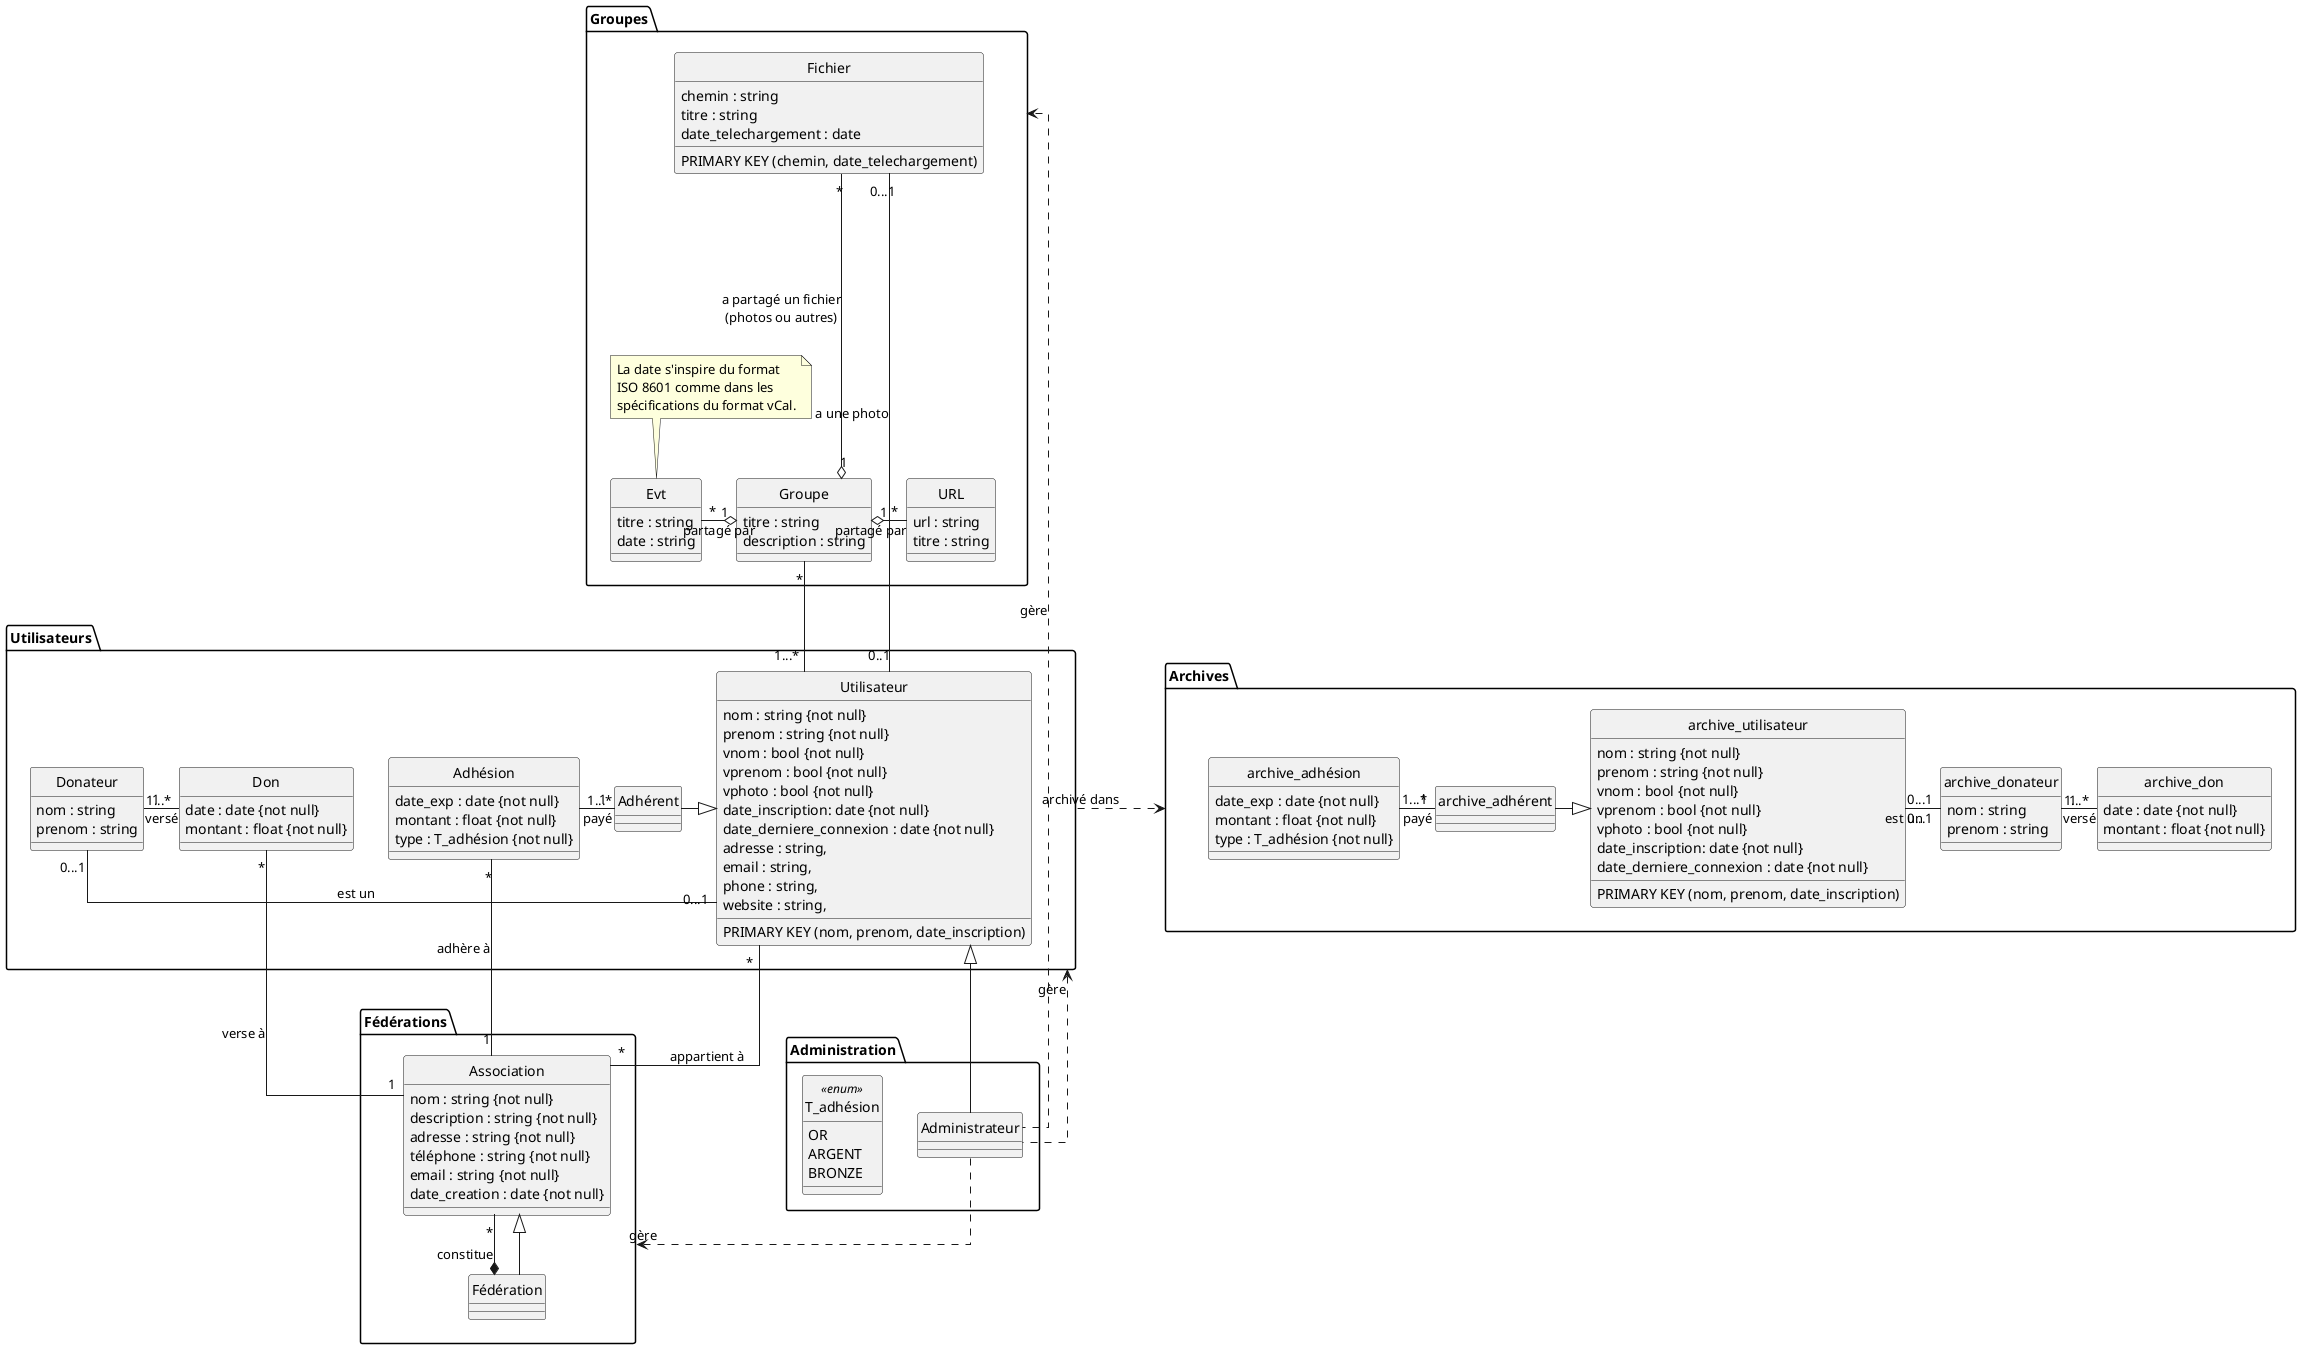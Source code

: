 
@startuml

' PARAMETERS
hide circle
skinparam linetype polyline
skinparam linetype ortho
skinparam classAttributeIconSize 0
skinparam groupInheritance 3

package Administration {
class Administrateur 

enum T_adhésion << enum >> {
    OR
    ARGENT
    BRONZE
}
}
package Utilisateurs {


Class Utilisateur {
    nom : string {not null}
    prenom : string {not null}
    vnom : bool {not null}
    vprenom : bool {not null}
    vphoto : bool {not null}
    date_inscription: date {not null}
    date_derniere_connexion : date {not null}
    adresse : string,
    email : string,
    phone : string,
    website : string,
    PRIMARY KEY (nom, prenom, date_inscription)
}
Class Adhérent {

}

Class Adhésion {
    date_exp : date {not null}
    montant : float {not null}
    type : T_adhésion {not null}
}

Class Donateur {
    nom : string
    prenom : string
}

Class Don {
    date : date {not null}
    montant : float {not null}
}
}
' PACKAGE ADMINISTRATEUR 

package Groupes {
Class Fichier {
    chemin : string
    titre : string
    date_telechargement : date
    PRIMARY KEY (chemin, date_telechargement)
}

Class Groupe {
    titre : string
    description : string
}

Class URL {
    url : string
    titre : string
}

Class Evt {
    titre : string
    date : string
}

note top of Evt 
La date s'inspire du format
ISO 8601 comme dans les 
spécifications du format vCal.
endnote
}
' PACKAGE GROUPE

package Archives {
    class archive_adhésion {
        date_exp : date {not null}
        montant : float {not null}
        type : T_adhésion {not null}
    }
    class archive_adhérent
    class archive_utilisateur {
        nom : string {not null}
        prenom : string {not null}
        vnom : bool {not null}
        vprenom : bool {not null}
        vphoto : bool {not null}
        date_inscription: date {not null}
        date_derniere_connexion : date {not null}
        PRIMARY KEY (nom, prenom, date_inscription)
    }
    class archive_donateur {
        nom : string 
        prenom : string
    }
    class archive_don {
        date : date {not null}
        montant : float {not null}
    }
}

package Fédérations {
    class Association {
        nom : string {not null}
        description : string {not null}
        adresse : string {not null}
        téléphone : string {not null}
        email : string {not null}
        date_creation : date {not null}
    }
    class Fédération
}
' LIENS

Fichier "0...1" -- "0..1" Utilisateur : a une photo
Utilisateur <|-- Administrateur
Groupe "*" -- "1...*" Utilisateur
Adhésion "*" - "1" Association : adhère à
Don "*" - "1" Association : verse à
Utilisateur "*" -- "*" Association : appartient à

' Groupe
Fichier "*" -----o "1" Groupe : a partagé un fichier\n(photos ou autres)
Groupe "1" o- "*" URL : partagé par
Evt "*" -o "1" Groupe : partagé par

' Utilisateur
Adhérent -|> Utilisateur
Adhésion "1...*" - "1" Adhérent : payé
Donateur "0...1" - "0...1" Utilisateur : est un
Donateur "1" - "1...*" Don : versé

' Archive
Archives <. Utilisateurs : archivé dans
archive_adhérent -|> archive_utilisateur
archive_adhésion "1...*" - "1" archive_adhérent : payé
archive_utilisateur "0...1" - "0...1" archive_donateur : est un
archive_donateur "1" - "1...*" archive_don : versé

' Fédération
Association "*" --* Fédération : constitue
Fédération --|> Association

' Administrateur
Utilisateurs <.. Administrateur : gère
Groupes <. Administrateur : gère
Fédérations <. Administrateur : gère

@enduml